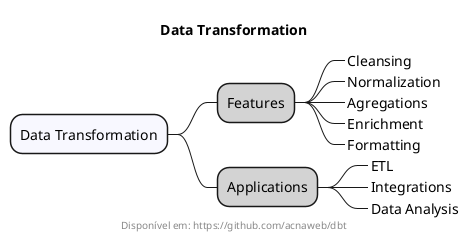 @startmindmap

title "Data Transformation"
footer Disponível em: https://github.com/acnaweb/dbt

*[#F8F8FF] Data Transformation

**[#LightGray] Features
***_ Cleansing
***_ Normalization
***_ Agregations
***_ Enrichment
***_ Formatting

**[#LightGray] Applications
***_ ETL
***_ Integrations
***_ Data Analysis

@endmindmap

